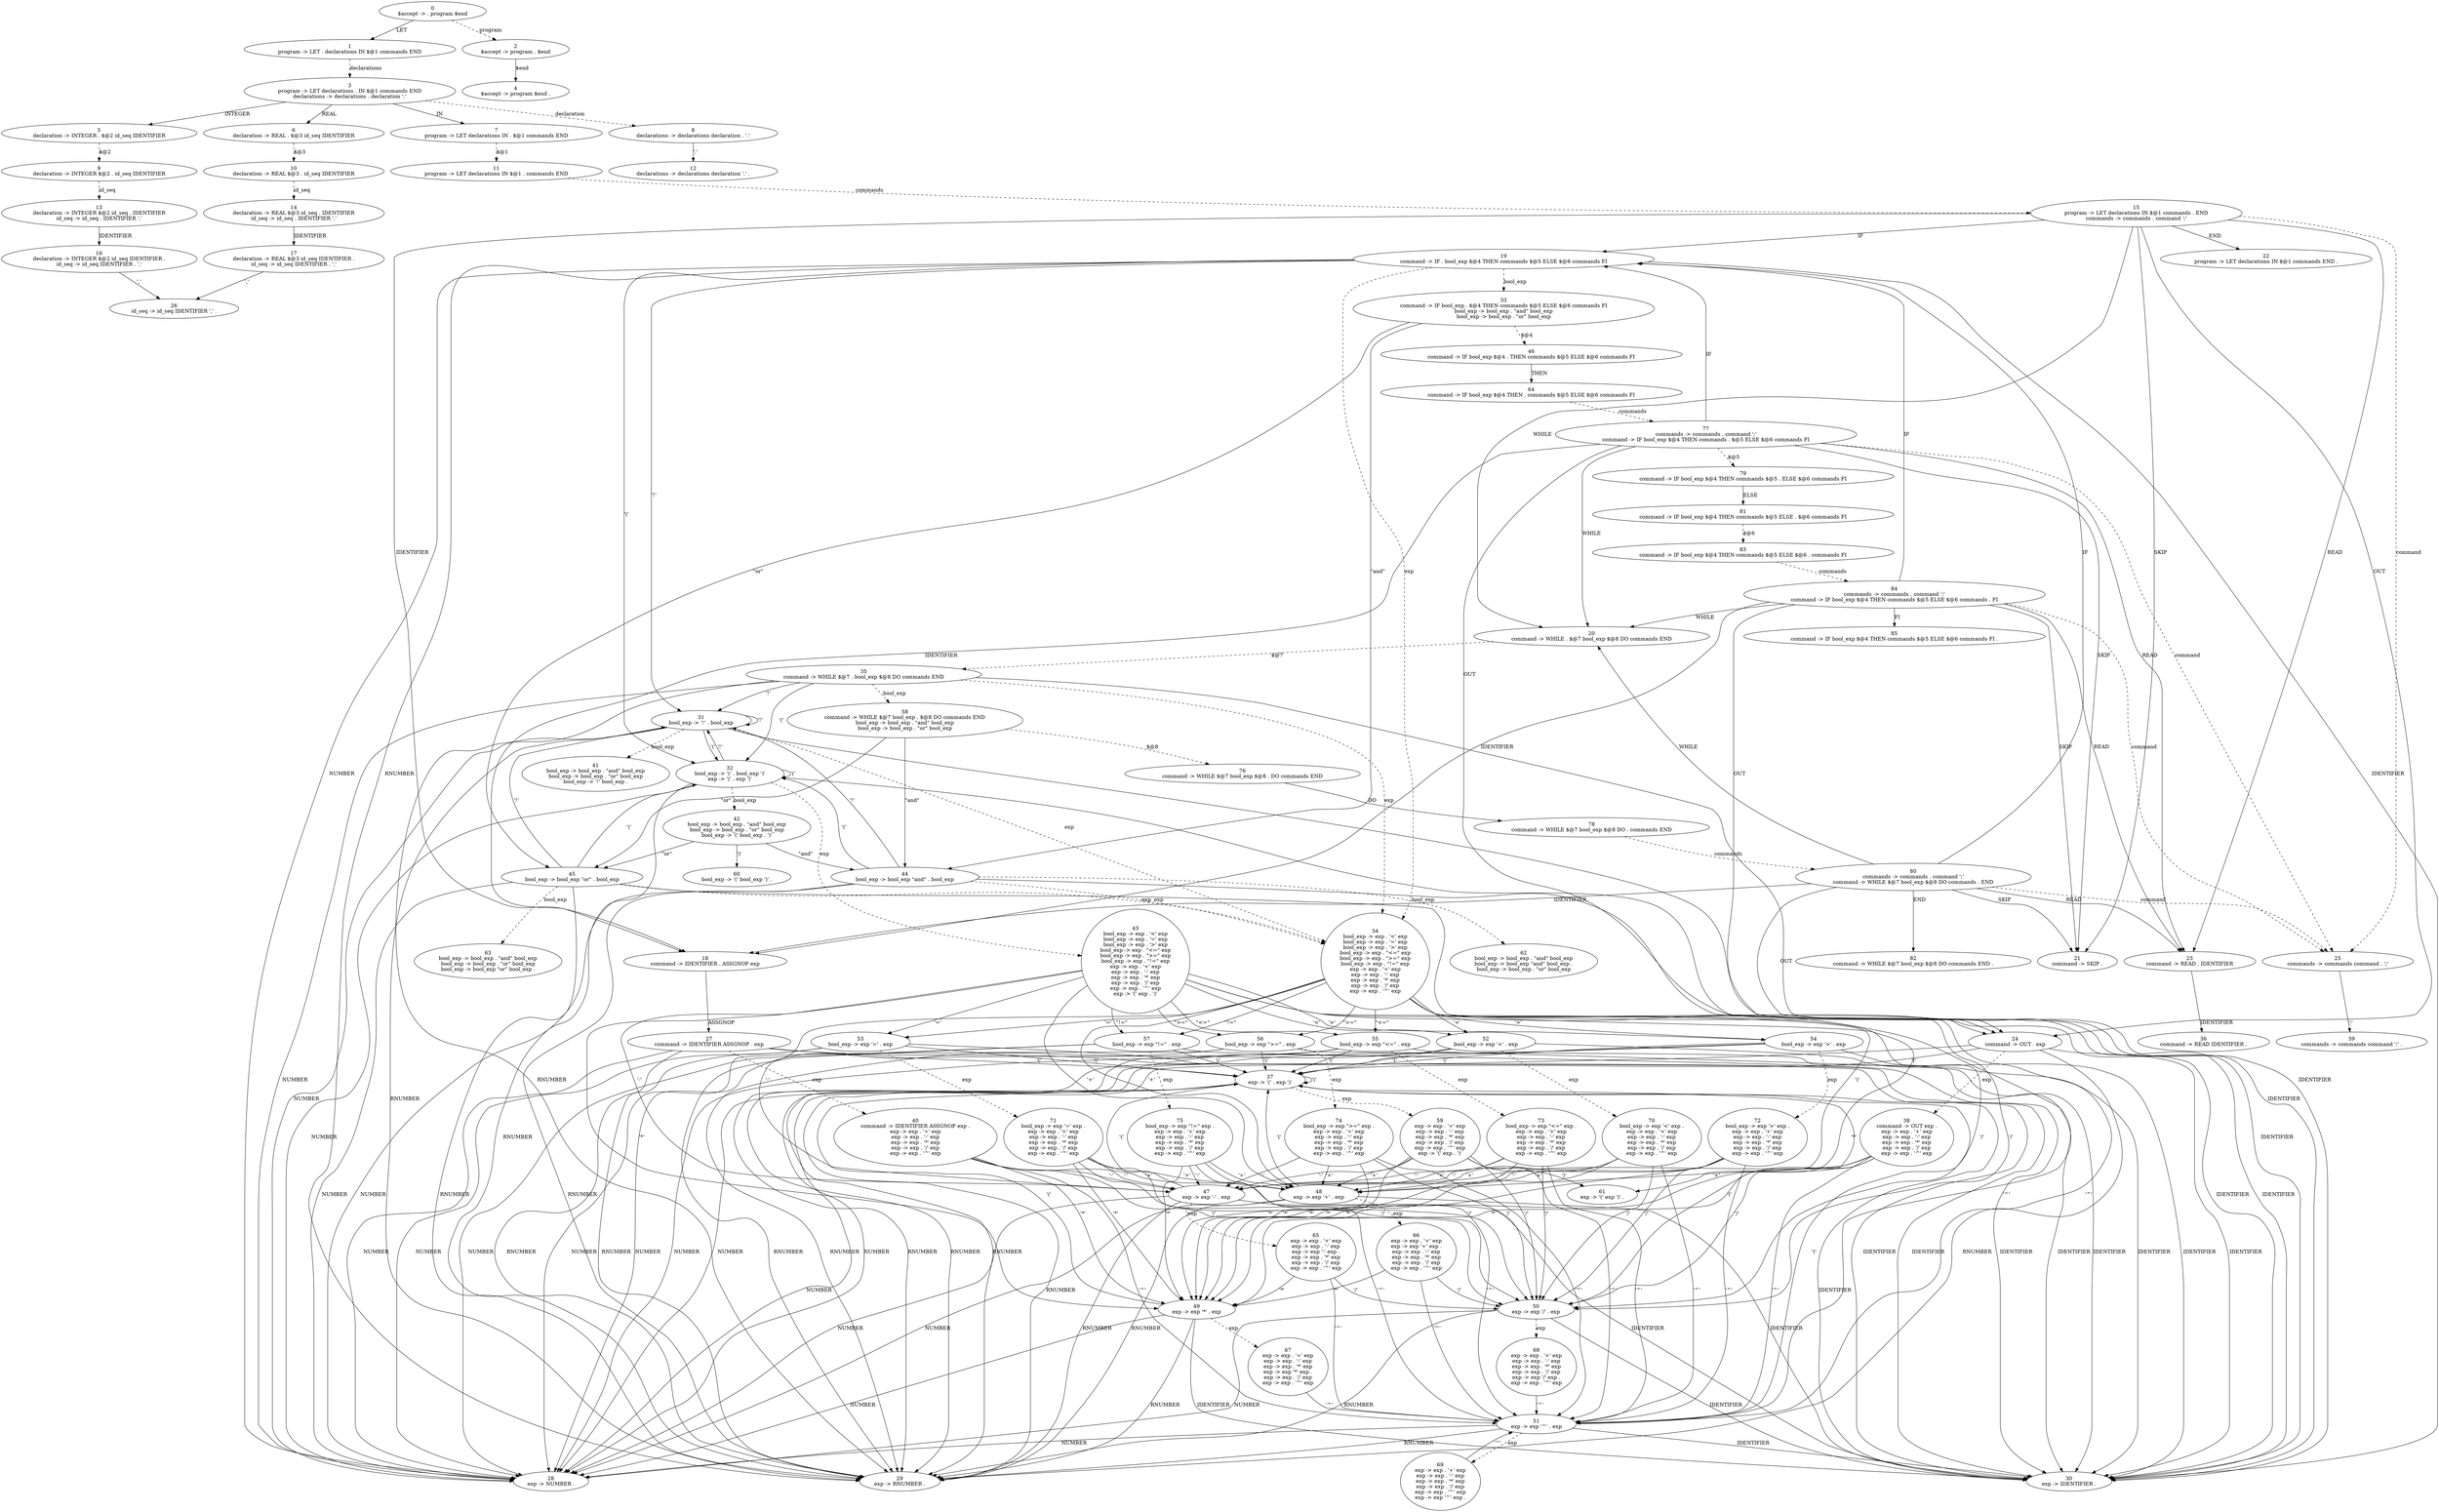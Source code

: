 // Generado por GNU Bison 2.5.
// Informar de errores a <bug-bison@gnu.org>.
// Página de inicio: <http://www.gnu.org/software/bison/>.

digraph "senzillc.y"
{
  0 [label="0\n$accept -> . program $end"]
  0 -> 1 [style=solid label="LET"]
  0 -> 2 [style=dashed label="program"]
  1 [label="1\nprogram -> LET . declarations IN $@1 commands END"]
  1 -> 3 [style=dashed label="declarations"]
  2 [label="2\n$accept -> program . $end"]
  2 -> 4 [style=solid label="$end"]
  3 [label="3\nprogram -> LET declarations . IN $@1 commands END\ndeclarations -> declarations . declaration '.'"]
  3 -> 5 [style=solid label="INTEGER"]
  3 -> 6 [style=solid label="REAL"]
  3 -> 7 [style=solid label="IN"]
  3 -> 8 [style=dashed label="declaration"]
  4 [label="4\n$accept -> program $end ."]
  5 [label="5\ndeclaration -> INTEGER . $@2 id_seq IDENTIFIER"]
  5 -> 9 [style=dashed label="$@2"]
  6 [label="6\ndeclaration -> REAL . $@3 id_seq IDENTIFIER"]
  6 -> 10 [style=dashed label="$@3"]
  7 [label="7\nprogram -> LET declarations IN . $@1 commands END"]
  7 -> 11 [style=dashed label="$@1"]
  8 [label="8\ndeclarations -> declarations declaration . '.'"]
  8 -> 12 [style=solid label="'.'"]
  9 [label="9\ndeclaration -> INTEGER $@2 . id_seq IDENTIFIER"]
  9 -> 13 [style=dashed label="id_seq"]
  10 [label="10\ndeclaration -> REAL $@3 . id_seq IDENTIFIER"]
  10 -> 14 [style=dashed label="id_seq"]
  11 [label="11\nprogram -> LET declarations IN $@1 . commands END"]
  11 -> 15 [style=dashed label="commands"]
  12 [label="12\ndeclarations -> declarations declaration '.' ."]
  13 [label="13\ndeclaration -> INTEGER $@2 id_seq . IDENTIFIER\nid_seq -> id_seq . IDENTIFIER ','"]
  13 -> 16 [style=solid label="IDENTIFIER"]
  14 [label="14\ndeclaration -> REAL $@3 id_seq . IDENTIFIER\nid_seq -> id_seq . IDENTIFIER ','"]
  14 -> 17 [style=solid label="IDENTIFIER"]
  15 [label="15\nprogram -> LET declarations IN $@1 commands . END\ncommands -> commands . command ';'"]
  15 -> 18 [style=solid label="IDENTIFIER"]
  15 -> 19 [style=solid label="IF"]
  15 -> 20 [style=solid label="WHILE"]
  15 -> 21 [style=solid label="SKIP"]
  15 -> 22 [style=solid label="END"]
  15 -> 23 [style=solid label="READ"]
  15 -> 24 [style=solid label="OUT"]
  15 -> 25 [style=dashed label="command"]
  16 [label="16\ndeclaration -> INTEGER $@2 id_seq IDENTIFIER .\nid_seq -> id_seq IDENTIFIER . ','"]
  16 -> 26 [style=solid label="','"]
  17 [label="17\ndeclaration -> REAL $@3 id_seq IDENTIFIER .\nid_seq -> id_seq IDENTIFIER . ','"]
  17 -> 26 [style=solid label="','"]
  18 [label="18\ncommand -> IDENTIFIER . ASSGNOP exp"]
  18 -> 27 [style=solid label="ASSGNOP"]
  19 [label="19\ncommand -> IF . bool_exp $@4 THEN commands $@5 ELSE $@6 commands FI"]
  19 -> 28 [style=solid label="NUMBER"]
  19 -> 29 [style=solid label="RNUMBER"]
  19 -> 30 [style=solid label="IDENTIFIER"]
  19 -> 31 [style=solid label="'!'"]
  19 -> 32 [style=solid label="'('"]
  19 -> 33 [style=dashed label="bool_exp"]
  19 -> 34 [style=dashed label="exp"]
  20 [label="20\ncommand -> WHILE . $@7 bool_exp $@8 DO commands END"]
  20 -> 35 [style=dashed label="$@7"]
  21 [label="21\ncommand -> SKIP ."]
  22 [label="22\nprogram -> LET declarations IN $@1 commands END ."]
  23 [label="23\ncommand -> READ . IDENTIFIER"]
  23 -> 36 [style=solid label="IDENTIFIER"]
  24 [label="24\ncommand -> OUT . exp"]
  24 -> 28 [style=solid label="NUMBER"]
  24 -> 29 [style=solid label="RNUMBER"]
  24 -> 30 [style=solid label="IDENTIFIER"]
  24 -> 37 [style=solid label="'('"]
  24 -> 38 [style=dashed label="exp"]
  25 [label="25\ncommands -> commands command . ';'"]
  25 -> 39 [style=solid label="';'"]
  26 [label="26\nid_seq -> id_seq IDENTIFIER ',' ."]
  27 [label="27\ncommand -> IDENTIFIER ASSGNOP . exp"]
  27 -> 28 [style=solid label="NUMBER"]
  27 -> 29 [style=solid label="RNUMBER"]
  27 -> 30 [style=solid label="IDENTIFIER"]
  27 -> 37 [style=solid label="'('"]
  27 -> 40 [style=dashed label="exp"]
  28 [label="28\nexp -> NUMBER ."]
  29 [label="29\nexp -> RNUMBER ."]
  30 [label="30\nexp -> IDENTIFIER ."]
  31 [label="31\nbool_exp -> '!' . bool_exp"]
  31 -> 28 [style=solid label="NUMBER"]
  31 -> 29 [style=solid label="RNUMBER"]
  31 -> 30 [style=solid label="IDENTIFIER"]
  31 -> 31 [style=solid label="'!'"]
  31 -> 32 [style=solid label="'('"]
  31 -> 41 [style=dashed label="bool_exp"]
  31 -> 34 [style=dashed label="exp"]
  32 [label="32\nbool_exp -> '(' . bool_exp ')'\nexp -> '(' . exp ')'"]
  32 -> 28 [style=solid label="NUMBER"]
  32 -> 29 [style=solid label="RNUMBER"]
  32 -> 30 [style=solid label="IDENTIFIER"]
  32 -> 31 [style=solid label="'!'"]
  32 -> 32 [style=solid label="'('"]
  32 -> 42 [style=dashed label="bool_exp"]
  32 -> 43 [style=dashed label="exp"]
  33 [label="33\ncommand -> IF bool_exp . $@4 THEN commands $@5 ELSE $@6 commands FI\nbool_exp -> bool_exp . \"and\" bool_exp\nbool_exp -> bool_exp . \"or\" bool_exp"]
  33 -> 44 [style=solid label="\"and\""]
  33 -> 45 [style=solid label="\"or\""]
  33 -> 46 [style=dashed label="$@4"]
  34 [label="34\nbool_exp -> exp . '<' exp\nbool_exp -> exp . '=' exp\nbool_exp -> exp . '>' exp\nbool_exp -> exp . \"<=\" exp\nbool_exp -> exp . \">=\" exp\nbool_exp -> exp . \"!=\" exp\nexp -> exp . '+' exp\nexp -> exp . '-' exp\nexp -> exp . '*' exp\nexp -> exp . '/' exp\nexp -> exp . '^' exp"]
  34 -> 47 [style=solid label="'-'"]
  34 -> 48 [style=solid label="'+'"]
  34 -> 49 [style=solid label="'*'"]
  34 -> 50 [style=solid label="'/'"]
  34 -> 51 [style=solid label="'^'"]
  34 -> 52 [style=solid label="'<'"]
  34 -> 53 [style=solid label="'='"]
  34 -> 54 [style=solid label="'>'"]
  34 -> 55 [style=solid label="\"<=\""]
  34 -> 56 [style=solid label="\">=\""]
  34 -> 57 [style=solid label="\"!=\""]
  35 [label="35\ncommand -> WHILE $@7 . bool_exp $@8 DO commands END"]
  35 -> 28 [style=solid label="NUMBER"]
  35 -> 29 [style=solid label="RNUMBER"]
  35 -> 30 [style=solid label="IDENTIFIER"]
  35 -> 31 [style=solid label="'!'"]
  35 -> 32 [style=solid label="'('"]
  35 -> 58 [style=dashed label="bool_exp"]
  35 -> 34 [style=dashed label="exp"]
  36 [label="36\ncommand -> READ IDENTIFIER ."]
  37 [label="37\nexp -> '(' . exp ')'"]
  37 -> 28 [style=solid label="NUMBER"]
  37 -> 29 [style=solid label="RNUMBER"]
  37 -> 30 [style=solid label="IDENTIFIER"]
  37 -> 37 [style=solid label="'('"]
  37 -> 59 [style=dashed label="exp"]
  38 [label="38\ncommand -> OUT exp .\nexp -> exp . '+' exp\nexp -> exp . '-' exp\nexp -> exp . '*' exp\nexp -> exp . '/' exp\nexp -> exp . '^' exp"]
  38 -> 47 [style=solid label="'-'"]
  38 -> 48 [style=solid label="'+'"]
  38 -> 49 [style=solid label="'*'"]
  38 -> 50 [style=solid label="'/'"]
  38 -> 51 [style=solid label="'^'"]
  39 [label="39\ncommands -> commands command ';' ."]
  40 [label="40\ncommand -> IDENTIFIER ASSGNOP exp .\nexp -> exp . '+' exp\nexp -> exp . '-' exp\nexp -> exp . '*' exp\nexp -> exp . '/' exp\nexp -> exp . '^' exp"]
  40 -> 47 [style=solid label="'-'"]
  40 -> 48 [style=solid label="'+'"]
  40 -> 49 [style=solid label="'*'"]
  40 -> 50 [style=solid label="'/'"]
  40 -> 51 [style=solid label="'^'"]
  41 [label="41\nbool_exp -> bool_exp . \"and\" bool_exp\nbool_exp -> bool_exp . \"or\" bool_exp\nbool_exp -> '!' bool_exp ."]
  42 [label="42\nbool_exp -> bool_exp . \"and\" bool_exp\nbool_exp -> bool_exp . \"or\" bool_exp\nbool_exp -> '(' bool_exp . ')'"]
  42 -> 44 [style=solid label="\"and\""]
  42 -> 45 [style=solid label="\"or\""]
  42 -> 60 [style=solid label="')'"]
  43 [label="43\nbool_exp -> exp . '<' exp\nbool_exp -> exp . '=' exp\nbool_exp -> exp . '>' exp\nbool_exp -> exp . \"<=\" exp\nbool_exp -> exp . \">=\" exp\nbool_exp -> exp . \"!=\" exp\nexp -> exp . '+' exp\nexp -> exp . '-' exp\nexp -> exp . '*' exp\nexp -> exp . '/' exp\nexp -> exp . '^' exp\nexp -> '(' exp . ')'"]
  43 -> 47 [style=solid label="'-'"]
  43 -> 48 [style=solid label="'+'"]
  43 -> 49 [style=solid label="'*'"]
  43 -> 50 [style=solid label="'/'"]
  43 -> 51 [style=solid label="'^'"]
  43 -> 52 [style=solid label="'<'"]
  43 -> 53 [style=solid label="'='"]
  43 -> 54 [style=solid label="'>'"]
  43 -> 55 [style=solid label="\"<=\""]
  43 -> 56 [style=solid label="\">=\""]
  43 -> 57 [style=solid label="\"!=\""]
  43 -> 61 [style=solid label="')'"]
  44 [label="44\nbool_exp -> bool_exp \"and\" . bool_exp"]
  44 -> 28 [style=solid label="NUMBER"]
  44 -> 29 [style=solid label="RNUMBER"]
  44 -> 30 [style=solid label="IDENTIFIER"]
  44 -> 31 [style=solid label="'!'"]
  44 -> 32 [style=solid label="'('"]
  44 -> 62 [style=dashed label="bool_exp"]
  44 -> 34 [style=dashed label="exp"]
  45 [label="45\nbool_exp -> bool_exp \"or\" . bool_exp"]
  45 -> 28 [style=solid label="NUMBER"]
  45 -> 29 [style=solid label="RNUMBER"]
  45 -> 30 [style=solid label="IDENTIFIER"]
  45 -> 31 [style=solid label="'!'"]
  45 -> 32 [style=solid label="'('"]
  45 -> 63 [style=dashed label="bool_exp"]
  45 -> 34 [style=dashed label="exp"]
  46 [label="46\ncommand -> IF bool_exp $@4 . THEN commands $@5 ELSE $@6 commands FI"]
  46 -> 64 [style=solid label="THEN"]
  47 [label="47\nexp -> exp '-' . exp"]
  47 -> 28 [style=solid label="NUMBER"]
  47 -> 29 [style=solid label="RNUMBER"]
  47 -> 30 [style=solid label="IDENTIFIER"]
  47 -> 37 [style=solid label="'('"]
  47 -> 65 [style=dashed label="exp"]
  48 [label="48\nexp -> exp '+' . exp"]
  48 -> 28 [style=solid label="NUMBER"]
  48 -> 29 [style=solid label="RNUMBER"]
  48 -> 30 [style=solid label="IDENTIFIER"]
  48 -> 37 [style=solid label="'('"]
  48 -> 66 [style=dashed label="exp"]
  49 [label="49\nexp -> exp '*' . exp"]
  49 -> 28 [style=solid label="NUMBER"]
  49 -> 29 [style=solid label="RNUMBER"]
  49 -> 30 [style=solid label="IDENTIFIER"]
  49 -> 37 [style=solid label="'('"]
  49 -> 67 [style=dashed label="exp"]
  50 [label="50\nexp -> exp '/' . exp"]
  50 -> 28 [style=solid label="NUMBER"]
  50 -> 29 [style=solid label="RNUMBER"]
  50 -> 30 [style=solid label="IDENTIFIER"]
  50 -> 37 [style=solid label="'('"]
  50 -> 68 [style=dashed label="exp"]
  51 [label="51\nexp -> exp '^' . exp"]
  51 -> 28 [style=solid label="NUMBER"]
  51 -> 29 [style=solid label="RNUMBER"]
  51 -> 30 [style=solid label="IDENTIFIER"]
  51 -> 37 [style=solid label="'('"]
  51 -> 69 [style=dashed label="exp"]
  52 [label="52\nbool_exp -> exp '<' . exp"]
  52 -> 28 [style=solid label="NUMBER"]
  52 -> 29 [style=solid label="RNUMBER"]
  52 -> 30 [style=solid label="IDENTIFIER"]
  52 -> 37 [style=solid label="'('"]
  52 -> 70 [style=dashed label="exp"]
  53 [label="53\nbool_exp -> exp '=' . exp"]
  53 -> 28 [style=solid label="NUMBER"]
  53 -> 29 [style=solid label="RNUMBER"]
  53 -> 30 [style=solid label="IDENTIFIER"]
  53 -> 37 [style=solid label="'('"]
  53 -> 71 [style=dashed label="exp"]
  54 [label="54\nbool_exp -> exp '>' . exp"]
  54 -> 28 [style=solid label="NUMBER"]
  54 -> 29 [style=solid label="RNUMBER"]
  54 -> 30 [style=solid label="IDENTIFIER"]
  54 -> 37 [style=solid label="'('"]
  54 -> 72 [style=dashed label="exp"]
  55 [label="55\nbool_exp -> exp \"<=\" . exp"]
  55 -> 28 [style=solid label="NUMBER"]
  55 -> 29 [style=solid label="RNUMBER"]
  55 -> 30 [style=solid label="IDENTIFIER"]
  55 -> 37 [style=solid label="'('"]
  55 -> 73 [style=dashed label="exp"]
  56 [label="56\nbool_exp -> exp \">=\" . exp"]
  56 -> 28 [style=solid label="NUMBER"]
  56 -> 29 [style=solid label="RNUMBER"]
  56 -> 30 [style=solid label="IDENTIFIER"]
  56 -> 37 [style=solid label="'('"]
  56 -> 74 [style=dashed label="exp"]
  57 [label="57\nbool_exp -> exp \"!=\" . exp"]
  57 -> 28 [style=solid label="NUMBER"]
  57 -> 29 [style=solid label="RNUMBER"]
  57 -> 30 [style=solid label="IDENTIFIER"]
  57 -> 37 [style=solid label="'('"]
  57 -> 75 [style=dashed label="exp"]
  58 [label="58\ncommand -> WHILE $@7 bool_exp . $@8 DO commands END\nbool_exp -> bool_exp . \"and\" bool_exp\nbool_exp -> bool_exp . \"or\" bool_exp"]
  58 -> 44 [style=solid label="\"and\""]
  58 -> 45 [style=solid label="\"or\""]
  58 -> 76 [style=dashed label="$@8"]
  59 [label="59\nexp -> exp . '+' exp\nexp -> exp . '-' exp\nexp -> exp . '*' exp\nexp -> exp . '/' exp\nexp -> exp . '^' exp\nexp -> '(' exp . ')'"]
  59 -> 47 [style=solid label="'-'"]
  59 -> 48 [style=solid label="'+'"]
  59 -> 49 [style=solid label="'*'"]
  59 -> 50 [style=solid label="'/'"]
  59 -> 51 [style=solid label="'^'"]
  59 -> 61 [style=solid label="')'"]
  60 [label="60\nbool_exp -> '(' bool_exp ')' ."]
  61 [label="61\nexp -> '(' exp ')' ."]
  62 [label="62\nbool_exp -> bool_exp . \"and\" bool_exp\nbool_exp -> bool_exp \"and\" bool_exp .\nbool_exp -> bool_exp . \"or\" bool_exp"]
  63 [label="63\nbool_exp -> bool_exp . \"and\" bool_exp\nbool_exp -> bool_exp . \"or\" bool_exp\nbool_exp -> bool_exp \"or\" bool_exp ."]
  64 [label="64\ncommand -> IF bool_exp $@4 THEN . commands $@5 ELSE $@6 commands FI"]
  64 -> 77 [style=dashed label="commands"]
  65 [label="65\nexp -> exp . '+' exp\nexp -> exp . '-' exp\nexp -> exp '-' exp .\nexp -> exp . '*' exp\nexp -> exp . '/' exp\nexp -> exp . '^' exp"]
  65 -> 49 [style=solid label="'*'"]
  65 -> 50 [style=solid label="'/'"]
  65 -> 51 [style=solid label="'^'"]
  66 [label="66\nexp -> exp . '+' exp\nexp -> exp '+' exp .\nexp -> exp . '-' exp\nexp -> exp . '*' exp\nexp -> exp . '/' exp\nexp -> exp . '^' exp"]
  66 -> 49 [style=solid label="'*'"]
  66 -> 50 [style=solid label="'/'"]
  66 -> 51 [style=solid label="'^'"]
  67 [label="67\nexp -> exp . '+' exp\nexp -> exp . '-' exp\nexp -> exp . '*' exp\nexp -> exp '*' exp .\nexp -> exp . '/' exp\nexp -> exp . '^' exp"]
  67 -> 51 [style=solid label="'^'"]
  68 [label="68\nexp -> exp . '+' exp\nexp -> exp . '-' exp\nexp -> exp . '*' exp\nexp -> exp . '/' exp\nexp -> exp '/' exp .\nexp -> exp . '^' exp"]
  68 -> 51 [style=solid label="'^'"]
  69 [label="69\nexp -> exp . '+' exp\nexp -> exp . '-' exp\nexp -> exp . '*' exp\nexp -> exp . '/' exp\nexp -> exp . '^' exp\nexp -> exp '^' exp ."]
  69 -> 51 [style=solid label="'^'"]
  70 [label="70\nbool_exp -> exp '<' exp .\nexp -> exp . '+' exp\nexp -> exp . '-' exp\nexp -> exp . '*' exp\nexp -> exp . '/' exp\nexp -> exp . '^' exp"]
  70 -> 47 [style=solid label="'-'"]
  70 -> 48 [style=solid label="'+'"]
  70 -> 49 [style=solid label="'*'"]
  70 -> 50 [style=solid label="'/'"]
  70 -> 51 [style=solid label="'^'"]
  71 [label="71\nbool_exp -> exp '=' exp .\nexp -> exp . '+' exp\nexp -> exp . '-' exp\nexp -> exp . '*' exp\nexp -> exp . '/' exp\nexp -> exp . '^' exp"]
  71 -> 47 [style=solid label="'-'"]
  71 -> 48 [style=solid label="'+'"]
  71 -> 49 [style=solid label="'*'"]
  71 -> 50 [style=solid label="'/'"]
  71 -> 51 [style=solid label="'^'"]
  72 [label="72\nbool_exp -> exp '>' exp .\nexp -> exp . '+' exp\nexp -> exp . '-' exp\nexp -> exp . '*' exp\nexp -> exp . '/' exp\nexp -> exp . '^' exp"]
  72 -> 47 [style=solid label="'-'"]
  72 -> 48 [style=solid label="'+'"]
  72 -> 49 [style=solid label="'*'"]
  72 -> 50 [style=solid label="'/'"]
  72 -> 51 [style=solid label="'^'"]
  73 [label="73\nbool_exp -> exp \"<=\" exp .\nexp -> exp . '+' exp\nexp -> exp . '-' exp\nexp -> exp . '*' exp\nexp -> exp . '/' exp\nexp -> exp . '^' exp"]
  73 -> 47 [style=solid label="'-'"]
  73 -> 48 [style=solid label="'+'"]
  73 -> 49 [style=solid label="'*'"]
  73 -> 50 [style=solid label="'/'"]
  73 -> 51 [style=solid label="'^'"]
  74 [label="74\nbool_exp -> exp \">=\" exp .\nexp -> exp . '+' exp\nexp -> exp . '-' exp\nexp -> exp . '*' exp\nexp -> exp . '/' exp\nexp -> exp . '^' exp"]
  74 -> 47 [style=solid label="'-'"]
  74 -> 48 [style=solid label="'+'"]
  74 -> 49 [style=solid label="'*'"]
  74 -> 50 [style=solid label="'/'"]
  74 -> 51 [style=solid label="'^'"]
  75 [label="75\nbool_exp -> exp \"!=\" exp .\nexp -> exp . '+' exp\nexp -> exp . '-' exp\nexp -> exp . '*' exp\nexp -> exp . '/' exp\nexp -> exp . '^' exp"]
  75 -> 47 [style=solid label="'-'"]
  75 -> 48 [style=solid label="'+'"]
  75 -> 49 [style=solid label="'*'"]
  75 -> 50 [style=solid label="'/'"]
  75 -> 51 [style=solid label="'^'"]
  76 [label="76\ncommand -> WHILE $@7 bool_exp $@8 . DO commands END"]
  76 -> 78 [style=solid label="DO"]
  77 [label="77\ncommands -> commands . command ';'\ncommand -> IF bool_exp $@4 THEN commands . $@5 ELSE $@6 commands FI"]
  77 -> 18 [style=solid label="IDENTIFIER"]
  77 -> 19 [style=solid label="IF"]
  77 -> 20 [style=solid label="WHILE"]
  77 -> 21 [style=solid label="SKIP"]
  77 -> 23 [style=solid label="READ"]
  77 -> 24 [style=solid label="OUT"]
  77 -> 25 [style=dashed label="command"]
  77 -> 79 [style=dashed label="$@5"]
  78 [label="78\ncommand -> WHILE $@7 bool_exp $@8 DO . commands END"]
  78 -> 80 [style=dashed label="commands"]
  79 [label="79\ncommand -> IF bool_exp $@4 THEN commands $@5 . ELSE $@6 commands FI"]
  79 -> 81 [style=solid label="ELSE"]
  80 [label="80\ncommands -> commands . command ';'\ncommand -> WHILE $@7 bool_exp $@8 DO commands . END"]
  80 -> 18 [style=solid label="IDENTIFIER"]
  80 -> 19 [style=solid label="IF"]
  80 -> 20 [style=solid label="WHILE"]
  80 -> 21 [style=solid label="SKIP"]
  80 -> 82 [style=solid label="END"]
  80 -> 23 [style=solid label="READ"]
  80 -> 24 [style=solid label="OUT"]
  80 -> 25 [style=dashed label="command"]
  81 [label="81\ncommand -> IF bool_exp $@4 THEN commands $@5 ELSE . $@6 commands FI"]
  81 -> 83 [style=dashed label="$@6"]
  82 [label="82\ncommand -> WHILE $@7 bool_exp $@8 DO commands END ."]
  83 [label="83\ncommand -> IF bool_exp $@4 THEN commands $@5 ELSE $@6 . commands FI"]
  83 -> 84 [style=dashed label="commands"]
  84 [label="84\ncommands -> commands . command ';'\ncommand -> IF bool_exp $@4 THEN commands $@5 ELSE $@6 commands . FI"]
  84 -> 18 [style=solid label="IDENTIFIER"]
  84 -> 19 [style=solid label="IF"]
  84 -> 20 [style=solid label="WHILE"]
  84 -> 21 [style=solid label="SKIP"]
  84 -> 85 [style=solid label="FI"]
  84 -> 23 [style=solid label="READ"]
  84 -> 24 [style=solid label="OUT"]
  84 -> 25 [style=dashed label="command"]
  85 [label="85\ncommand -> IF bool_exp $@4 THEN commands $@5 ELSE $@6 commands FI ."]
}
